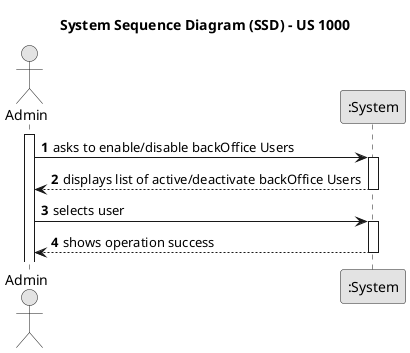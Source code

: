 @startuml
skinparam monochrome true
skinparam packageStyle rectangle
skinparam shadowing false

title System Sequence Diagram (SSD) - US 1000

autonumber

actor "Admin" as User
participant ":System" as System

activate User

    User -> System: asks to enable/disable backOffice Users
        activate System

    System--> User : displays list of active/deactivate backOffice Users
        deactivate System

    User -> System: selects user
        activate System

    System--> User : shows operation success
        deactivate System

@enduml